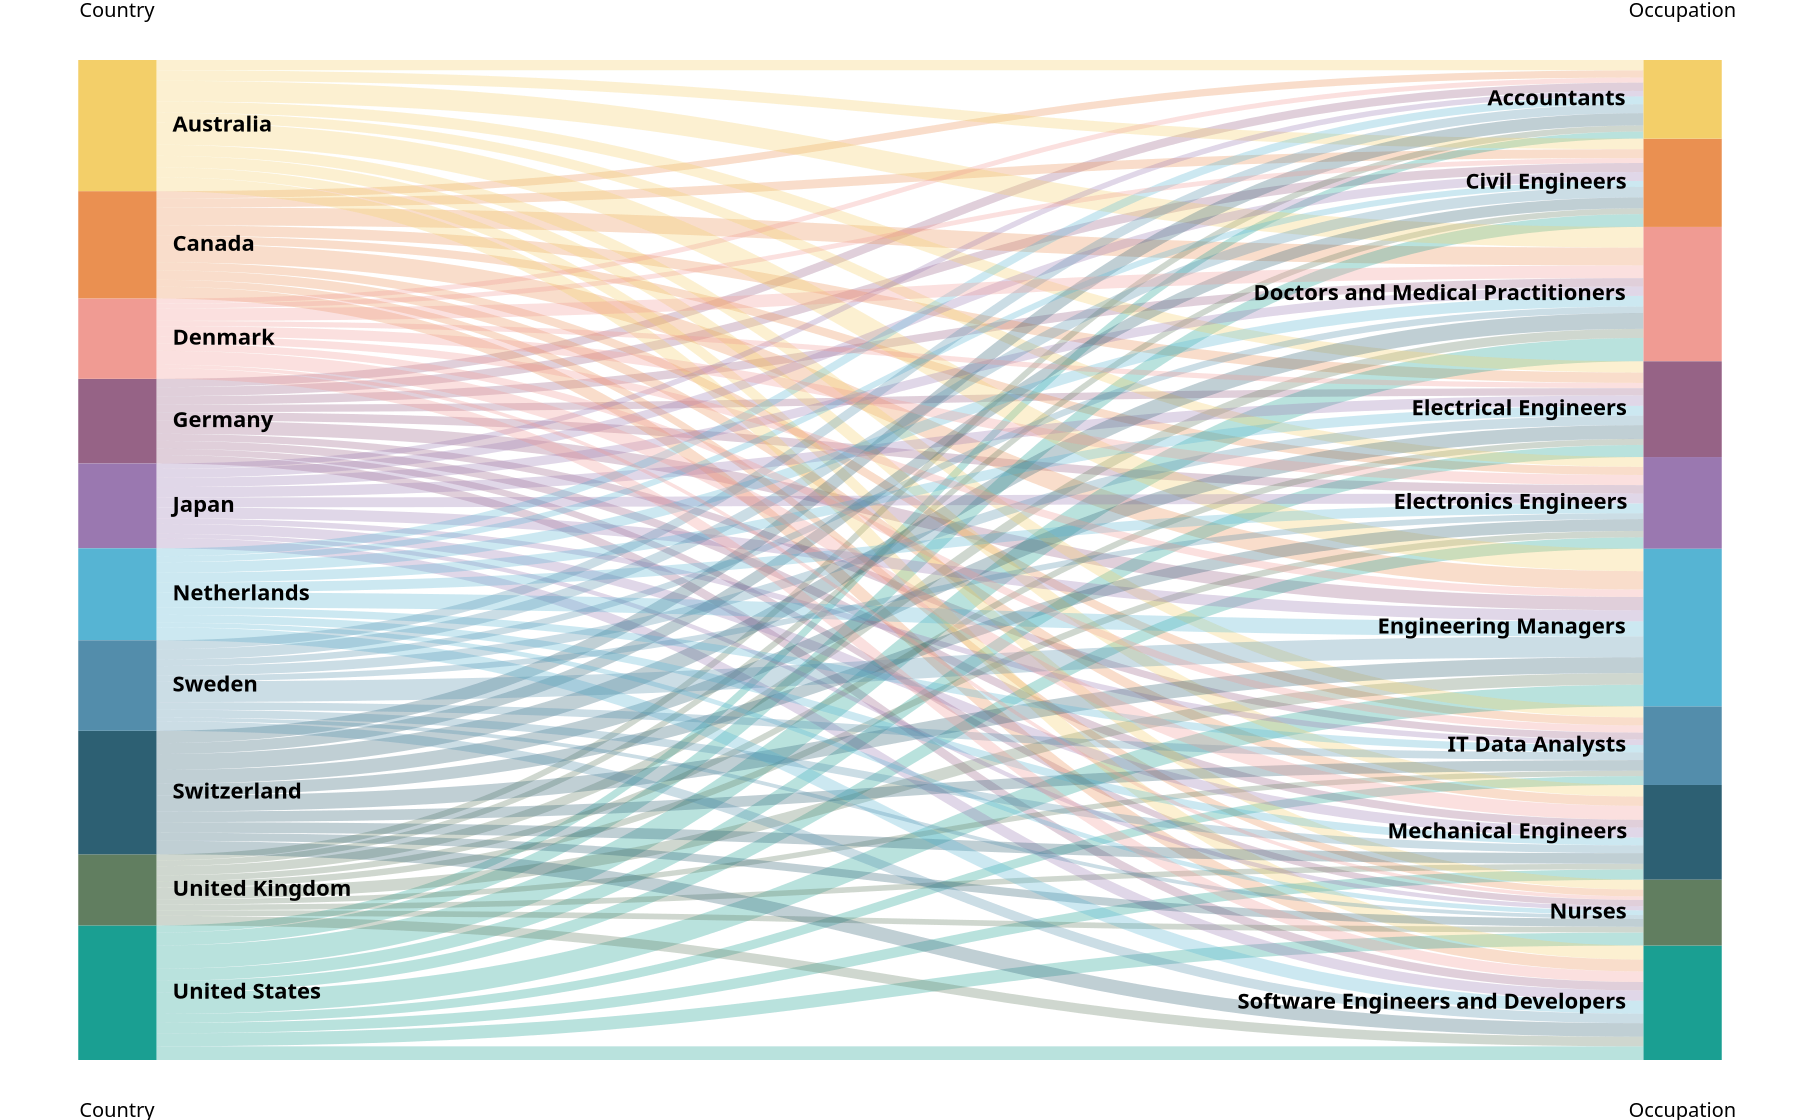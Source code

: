 {
	"$schema": "https://vega.github.io/schema/vega/v3.0.json",
	"height": 500,
	"width": 900,
	"data": [
		{
			"name": "rawData",
			"values": [
				{
					"Country": "Germany",
					"Occupation": "Software Engineers and Developers",
					"Count": 73538
				},
				{
					"Country": "Germany",
					"Occupation": "Electronics Engineers",
					"Count": 73678
				},
				{
					"Country": "Germany",
					"Occupation": "Mechanical Engineers",
					"Count": 68558
				},
				{
					"Country": "Germany",
					"Occupation": "Nurses",
					"Count": 54238
				},
				{
					"Country": "Germany",
					"Occupation": "Doctors and Medical Practitioners",
					"Count": 74371
				},
				{
					"Country": "Germany",
					"Occupation": "Civil Engineers",
					"Count": 78416
				},
				{
					"Country": "Germany",
					"Occupation": "Electrical Engineers",
					"Count": 63941
				},
				{
					"Country": "Germany",
					"Occupation": "Accountants",
					"Count": 72633
				},
				{
					"Country": "Germany",
					"Occupation": "IT Data Analysts",
					"Count": 60966
				},
				{
					"Country": "Germany",
					"Occupation": "Engineering Managers",
					"Count": 115561
				},
				{
					"Country": "Canada",
					"Occupation": "Software Engineers and Developers",
					"Count": 103257
				},
				{
					"Country": "Canada",
					"Occupation": "Electronics Engineers",
					"Count": 71004
				},
				{
					"Country": "Canada",
					"Occupation": "Mechanical Engineers",
					"Count": 82025
				},
				{
					"Country": "Canada",
					"Occupation": "Nurses",
					"Count": 59838
				},
				{
					"Country": "Canada",
					"Occupation": "Doctors and Medical Practitioners",
					"Count": 155630
				},
				{
					"Country": "Canada",
					"Occupation": "Civil Engineers",
					"Count": 78114
				},
				{
					"Country": "Canada",
					"Occupation": "Electrical Engineers",
					"Count": 90884
				},
				{
					"Country": "Canada",
					"Occupation": "Accountants",
					"Count": 63280
				},
				{
					"Country": "Canada",
					"Occupation": "IT Data Analysts",
					"Count": 70321
				},
				{
					"Country": "Canada",
					"Occupation": "Engineering Managers",
					"Count": 159588
				},
				{
					"Country": "United States",
					"Occupation": "Software Engineers and Developers",
					"Count": 119007
				},
				{
					"Country": "United States",
					"Occupation": "Electronics Engineers",
					"Count": 100090
				},
				{
					"Country": "United States",
					"Occupation": "Mechanical Engineers",
					"Count": 89856
				},
				{
					"Country": "United States",
					"Occupation": "Nurses",
					"Count": 113228
				},
				{
					"Country": "United States",
					"Occupation": "Doctors and Medical Practitioners",
					"Count": 203094
				},
				{
					"Country": "United States",
					"Occupation": "Civil Engineers",
					"Count": 111666
				},
				{
					"Country": "United States",
					"Occupation": "Electrical Engineers",
					"Count": 105308
				},
				{
					"Country": "United States",
					"Occupation": "Accountants",
					"Count": 62226
				},
				{
					"Country": "United States",
					"Occupation": "IT Data Analysts",
					"Count": 77521
				},
				{
					"Country": "United States",
					"Occupation": "Engineering Managers",
					"Count": 187915
				},
				{
					"Country": "United Kingdom",
					"Occupation": "Software Engineers and Developers",
					"Count": 83059
				},
				{
					"Country": "United Kingdom",
					"Occupation": "Electronics Engineers",
					"Count": 55372
				},
				{
					"Country": "United Kingdom",
					"Occupation": "Mechanical Engineers",
					"Count": 48766
				},
				{
					"Country": "United Kingdom",
					"Occupation": "Nurses",
					"Count": 49414
				},
				{
					"Country": "United Kingdom",
					"Occupation": "Doctors and Medical Practitioners",
					"Count": 78967
				},
				{
					"Country": "United Kingdom",
					"Occupation": "Civil Engineers",
					"Count": 50316
				},
				{
					"Country": "United Kingdom",
					"Occupation": "Electrical Engineers",
					"Count": 52470
				},
				{
					"Country": "United Kingdom",
					"Occupation": "Accountants",
					"Count": 52603
				},
				{
					"Country": "United Kingdom",
					"Occupation": "IT Data Analysts",
					"Count": 46405
				},
				{
					"Country": "United Kingdom",
					"Occupation": "Engineering Managers",
					"Count": 100579
				},
				{
					"Country": "Australia",
					"Occupation": "Software Engineers and Developers",
					"Count": 121850
				},
				{
					"Country": "Australia",
					"Occupation": "Electronics Engineers",
					"Count": 85000
				},
				{
					"Country": "Australia",
					"Occupation": "Mechanical Engineers",
					"Count": 100011
				},
				{
					"Country": "Australia",
					"Occupation": "Nurses",
					"Count": 85000
				},
				{
					"Country": "Australia",
					"Occupation": "Doctors and Medical Practitioners",
					"Count": 180000
				},
				{
					"Country": "Australia",
					"Occupation": "Civil Engineers",
					"Count": 91250
				},
				{
					"Country": "Australia",
					"Occupation": "Electrical Engineers",
					"Count": 97000
				},
				{
					"Country": "Australia",
					"Occupation": "Accountants",
					"Count": 89500
				},
				{
					"Country": "Australia",
					"Occupation": "IT Data Analysts",
					"Count": 96000
				},
				{
					"Country": "Australia",
					"Occupation": "Engineering Managers",
					"Count": 194500
				},
				{
					"Country": "Japan",
					"Occupation": "Software Engineers and Developers",
					"Count": 89000
				},
				{
					"Country": "Japan",
					"Occupation": "Electronics Engineers",
					"Count": 85948
				},
				{
					"Country": "Japan",
					"Occupation": "Mechanical Engineers",
					"Count": 85948
				},
				{
					"Country": "Japan",
					"Occupation": "Nurses",
					"Count": 37084
				},
				{
					"Country": "Japan",
					"Occupation": "Doctors and Medical Practitioners",
					"Count": 80183
				},
				{
					"Country": "Japan",
					"Occupation": "Civil Engineers",
					"Count": 77627
				},
				{
					"Country": "Japan",
					"Occupation": "Electrical Engineers",
					"Count": 90079
				},
				{
					"Country": "Japan",
					"Occupation": "Accountants",
					"Count": 47595
				},
				{
					"Country": "Japan",
					"Occupation": "IT Data Analysts",
					"Count": 47782
				},
				{
					"Country": "Japan",
					"Occupation": "Engineering Managers",
					"Count": 96320
				},
				{
					"Country": "Switzerland",
					"Occupation": "Software Engineers and Developers",
					"Count": 118000
				},
				{
					"Country": "Switzerland",
					"Occupation": "Electronics Engineers",
					"Count": 102749
				},
				{
					"Country": "Switzerland",
					"Occupation": "Mechanical Engineers",
					"Count": 92282
				},
				{
					"Country": "Switzerland",
					"Occupation": "Nurses",
					"Count": 69552
				},
				{
					"Country": "Switzerland",
					"Occupation": "Doctors and Medical Practitioners",
					"Count": 138151
				},
				{
					"Country": "Switzerland",
					"Occupation": "Civil Engineers",
					"Count": 95048
				},
				{
					"Country": "Switzerland",
					"Occupation": "Electrical Engineers",
					"Count": 120000
				},
				{
					"Country": "Switzerland",
					"Occupation": "Accountants",
					"Count": 107000
				},
				{
					"Country": "Switzerland",
					"Occupation": "IT Data Analysts",
					"Count": 92598
				},
				{
					"Country": "Switzerland",
					"Occupation": "Engineering Managers",
					"Count": 138257
				},
				{
					"Country": "Netherlands",
					"Occupation": "Software Engineers and Developers",
					"Count": 112737
				},
				{
					"Country": "Netherlands",
					"Occupation": "Electronics Engineers",
					"Count": 85224
				},
				{
					"Country": "Netherlands",
					"Occupation": "Mechanical Engineers",
					"Count": 67546
				},
				{
					"Country": "Netherlands",
					"Occupation": "Nurses",
					"Count": 40436
				},
				{
					"Country": "Netherlands",
					"Occupation": "Doctors and Medical Practitioners",
					"Count": 92412
				},
				{
					"Country": "Netherlands",
					"Occupation": "Civil Engineers",
					"Count": 51991
				},
				{
					"Country": "Netherlands",
					"Occupation": "Electrical Engineers",
					"Count": 85224
				},
				{
					"Country": "Netherlands",
					"Occupation": "Accountants",
					"Count": 68474
				},
				{
					"Country": "Netherlands",
					"Occupation": "IT Data Analysts",
					"Count": 64263
				},
				{
					"Country": "Netherlands",
					"Occupation": "Engineering Managers",
					"Count": 131220
				},
				{
					"Country": "Sweden",
					"Occupation": "Software Engineers and Developers",
					"Count": 82692
				},
				{
					"Country": "Sweden",
					"Occupation": "Electronics Engineers",
					"Count": 50234
				},
				{
					"Country": "Sweden",
					"Occupation": "Mechanical Engineers",
					"Count": 68095
				},
				{
					"Country": "Sweden",
					"Occupation": "Nurses",
					"Count": 32519
				},
				{
					"Country": "Sweden",
					"Occupation": "Doctors and Medical Practitioners",
					"Count": 56172
				},
				{
					"Country": "Sweden",
					"Occupation": "Civil Engineers",
					"Count": 90758
				},
				{
					"Country": "Sweden",
					"Occupation": "Electrical Engineers",
					"Count": 82308
				},
				{
					"Country": "Sweden",
					"Occupation": "Accountants",
					"Count": 77256
				},
				{
					"Country": "Sweden",
					"Occupation": "IT Data Analysts",
					"Count": 66354
				},
				{
					"Country": "Sweden",
					"Occupation": "Engineering Managers",
					"Count": 180408
				},
				{
					"Country": "Denmark",
					"Occupation": "Software Engineers and Developers",
					"Count": 92064
				},
				{
					"Country": "Denmark",
					"Occupation": "Electronics Engineers",
					"Count": 88039
				},
				{
					"Country": "Denmark",
					"Occupation": "Mechanical Engineers",
					"Count": 120581
				},
				{
					"Country": "Denmark",
					"Occupation": "Nurses",
					"Count": 30491
				},
				{
					"Country": "Denmark",
					"Occupation": "Doctors and Medical Practitioners",
					"Count": 109344
				},
				{
					"Country": "Denmark",
					"Occupation": "Civil Engineers",
					"Count": 42012
				},
				{
					"Country": "Denmark",
					"Occupation": "Electrical Engineers",
					"Count": 45000
				},
				{
					"Country": "Denmark",
					"Occupation": "Accountants",
					"Count": 43125
				},
				{
					"Country": "Denmark",
					"Occupation": "IT Data Analysts",
					"Count": 61683
				},
				{
					"Country": "Denmark",
					"Occupation": "Engineering Managers",
					"Count": 65000
				}
			],
			"transform": [
				{
					"type": "formula",
					"expr": "datum['Country']",
					"as": "stk1"
				},
				{
					"type": "formula",
					"expr": "datum.Occupation",
					"as": "stk2"
				},
				{
					"type": "formula",
					"expr": "datum.Count",
					"as": "size"
				}
			]
		},
		{
			"name": "nodes",
			"source": "rawData",
			"transform": [
				{
					"type": "filter",
					"expr": "!groupSelector || groupSelector.stk1 == datum.stk1 || groupSelector.stk2 == datum.stk2"
				},
				{
					"type": "formula",
					"expr": "datum.stk1+datum.stk2",
					"as": "key"
				},
				{
					"type": "fold",
					"fields": ["stk1", "stk2"],
					"as": ["stack", "grpId"]
				},
				{
					"type": "formula",
					"expr": "datum.stack == 'stk1' ? datum.stk1+' '+datum.stk2 : datum.stk2+' '+datum.stk1",
					"as": "sortField"
				},
				{
					"type": "stack",
					"groupby": ["stack"],
					"sort": {
						"field": "sortField",
						"order": "descending"
					},
					"field": "size"
				},
				{
					"type": "formula",
					"expr": "(datum.y0+datum.y1)/2",
					"as": "yc"
				}
			]
		},
		{
			"name": "groups",
			"source": "nodes",
			"transform": [
				{
					"type": "aggregate",
					"groupby": ["stack", "grpId"],
					"fields": ["size"],
					"ops": ["sum"],
					"as": ["total"]
				},
				{
					"type": "stack",
					"groupby": ["stack"],
					"sort": {
						"field": "grpId",
						"order": "descending"
					},
					"field": "total"
				},
				{
					"type": "formula",
					"expr": "scale('y', datum.y0)",
					"as": "scaledY0"
				},
				{
					"type": "formula",
					"expr": "scale('y', datum.y1)",
					"as": "scaledY1"
				},
				{
					"type": "formula",
					"expr": "datum.stack == 'stk1'",
					"as": "rightLabel"
				},
				{
					"type": "formula",
					"expr": "datum.total/domain('y')[1]",
					"as": "percentage"
				}
			]
		},
		{
			"name": "destinationNodes",
			"source": "nodes",
			"transform": [
				{
					"type": "filter",
					"expr": "datum.stack == 'stk2'"
				}
			]
		},
		{
			"name": "edges",
			"source": "nodes",
			"transform": [
				{
					"type": "filter",
					"expr": "datum.stack == 'stk1'"
				},
				{
					"type": "lookup",
					"from": "destinationNodes",
					"key": "key",
					"fields": ["key"],
					"as": ["target"]
				},
				{
					"type": "linkpath",
					"orient": "horizontal",
					"shape": "diagonal",
					"sourceY": {
						"expr": "scale('y', datum.yc)"
					},
					"sourceX": {
						"expr": "scale('x', 'stk1') + bandwidth('x')"
					},
					"targetY": {
						"expr": "scale('y', datum.target.yc)"
					},
					"targetX": {
						"expr": "scale('x', 'stk2')"
					}
				},
				{
					"type": "formula",
					"expr": "range('y')[0]-scale('y', datum.size)",
					"as": "strokeWidth"
				},
				{
					"type": "formula",
					"expr": "datum.size/domain('y')[1]",
					"as": "percentage"
				}
			]
		}
	],
	"scales": [
		{
			"name": "x",
			"type": "band",
			"range": "width",
			"domain": ["stk1", "stk2"],
			"paddingOuter": 0.05,
			"paddingInner": 0.95
		},
		{
			"name": "y",
			"type": "linear",
			"range": "height",
			"domain": {
				"data": "nodes",
				"field": "y1"
			}
		},
		{
			"name": "color",
			"type": "ordinal",
			"range": [
				"#f3cf69",
				"#ea9051",
				"#f09b93",
				"#966386",
				"#9a78b0",
				"#56b4d3",
				"#538dab",
				"#2d6073",
				"#617e60",
				"#1a9f92"
			],
			"domain": [
				"Australia",
				"Canada",
				"Denmark",
				"Germany",
				"Japan",
				"Netherlands",
				"Sweden",
				"Switzerland",
				"United Kingdom",
				"United States",
				"Accountants",
				"Civil Engineers",
				"Doctors and Medical Practitioners",
				"Electrical Engineers",
				"Electronics Engineers",
				"Engineering Managers",
				"IT Data Analysts",
				"Mechanical Engineers",
				"Nurses",
				"Software Engineers and Developers"
			]
		},
		{
			"name": "stackNames",
			"type": "ordinal",
			"range": ["Country", "Occupation"],
			"domain": ["stk1", "stk2"]
		}
	],
	"axes": [
		{
			"orient": "bottom",
			"scale": "x",
			"domain": false,
			"ticks": false,
			"labelPadding": 20,
			"encode": {
				"labels": {
					"update": {
						"text": {
							"scale": "stackNames",
							"field": "value",
							"fontWeight": "bold",
							"fontSize": 14
						}
					}
				}
			}
		},
		{
			"orient": "top",
			"scale": "x",
			"domain": false,
			"ticks": false,
			"labelPadding": 20,
			"encode": {
				"labels": {
					"update": {
						"text": {
							"scale": "stackNames",
							"field": "value",
							"fontWeight": "bold",
							"fontSize": 14
						}
					}
				}
			}
		},
		{
			"orient": "left",
			"scale": "y",
			"labels": false,
			"domain": false,
			"ticks": false
		}
	],
	"marks": [
		{
			"type": "path",
			"name": "edgeMark",
			"from": {
				"data": "edges"
			},
			"clip": true,
			"encode": {
				"update": {
					"stroke": [
						{
							"test": "groupSelector && groupSelector.stack=='stk1'",
							"scale": "color",
							"field": "stk2"
						},
						{
							"scale": "color",
							"field": "stk1"
						}
					],
					"strokeWidth": {
						"field": "strokeWidth"
					},
					"path": {
						"field": "path"
					},
					"strokeOpacity": {
						"signal": "!groupSelector && (groupHover.stk1 == datum.stk1 || groupHover.stk2 == datum.stk2) ? 0.9 : 0.3"
					},
					"zindex": {
						"signal": "!groupSelector && (groupHover.stk1 == datum.stk1 || groupHover.stk2 == datum.stk2) ? 1 : 0"
					},
					"tooltip": {
						"signal": "{\"Country\": datum.stk1, \"Occupation\": datum.stk2, \"Average Salary\":format(datum.size, ',.0f')}"
					}
				},
				"hover": {
					"strokeOpacity": {
						"value": 1
					}
				}
			}
		},
		{
			"type": "rect",
			"name": "groupMark",
			"from": {
				"data": "groups"
			},
			"encode": {
				"enter": {
					"fill": {
						"scale": "color",
						"field": "grpId"
					},
					"width": {
						"scale": "x",
						"band": 1
					}
				},
				"update": {
					"x": {
						"scale": "x",
						"field": "stack"
					},
					"y": {
						"field": "scaledY0"
					},
					"y2": {
						"field": "scaledY1"
					},
					"fillOpacity": {
						"value": 1
					},
					"tooltip": {
						"signal": "datum.grpId + ' has average salary of ' + format(datum.total/11, ',.0f')"
					}
				},
				"hover": {
					"fillOpacity": {
						"value": 1
					}
				}
			}
		},
		{
			"type": "text",
			"from": {
				"data": "groups"
			},
			"interactive": false,
			"encode": {
				"update": {
					"x": {
						"signal": "scale('x', datum.stack) + (datum.rightLabel ? bandwidth('x') + 8 : -8)"
					},
					"yc": {
						"signal": "(datum.scaledY0 + datum.scaledY1)/2"
					},
					"align": {
						"signal": "datum.rightLabel ? 'left' : 'right'"
					},
					"baseline": {
						"value": "middle"
					},
					"fontWeight": {
						"value": "bold"
					},
					"text": {
						"signal": "abs(datum.scaledY0-datum.scaledY1) > 13 ? datum.grpId : ''"
					}
				}
			}
		},
		{
			"type": "group",
			"data": [
				{
					"name": "dataForShowAll",
					"values": [{}],
					"transform": [
						{
							"type": "filter",
							"expr": "groupSelector"
						}
					]
				}
			],
			"encode": {
				"enter": {
					"xc": {
						"signal": "width/2"
					},
					"y": {
						"value": 30
					},
					"width": {
						"value": 80
					},
					"height": {
						"value": 30
					}
				}
			},
			"marks": [
				{
					"type": "group",
					"name": "groupReset",
					"from": {
						"data": "dataForShowAll"
					},
					"encode": {
						"enter": {
							"cornerRadius": {
								"value": 6
							},
							"fill": {
								"value": "#f5f5f5"
							},
							"stroke": {
								"value": "#c1c1c1"
							},
							"strokeWidth": {
								"value": 2
							},
							"height": {
								"field": {
									"group": "height"
								}
							},
							"width": {
								"field": {
									"group": "width"
								}
							}
						},
						"update": {
							"opacity": {
								"value": 1
							}
						},
						"hover": {
							"opacity": {
								"value": 1
							}
						}
					},
					"marks": [
						{
							"type": "text",
							"interactive": false,
							"encode": {
								"enter": {
									"xc": {
										"field": {
											"group": "width"
										},
										"mult": 0.5
									},
									"yc": {
										"field": {
											"group": "height"
										},
										"mult": 0.5,
										"offset": 2
									},
									"align": {
										"value": "center"
									},
									"baseline": {
										"value": "middle"
									},
									"fontWeight": {
										"value": "bold"
									},
									"text": {
										"value": "Show All"
									}
								}
							}
						}
					]
				}
			]
		}
	],
	"signals": [
		{
			"name": "groupHover",
			"value": {},
			"on": [
				{
					"events": "@groupMark:mouseover",
					"update": "{stk1:datum.stack=='stk1' && datum.grpId, stk2:datum.stack=='stk2' && datum.grpId}"
				},
				{
					"events": "mouseout",
					"update": "{}"
				}
			]
		},
		{
			"name": "groupSelector",
			"value": false,
			"on": [
				{
					"events": "@groupMark:click!",
					"update": "{stack:datum.stack, stk1:datum.stack=='stk1' && datum.grpId, stk2:datum.stack=='stk2' && datum.grpId}"
				},

				{
					"events": [
						{
							"type": "click",
							"markname": "groupReset"
						},
						{
							"type": "dblclick"
						}
					],
					"update": "false"
				}
			]
		}
	],
	"config": { "view": { "stroke": null }, "background": null }
}
